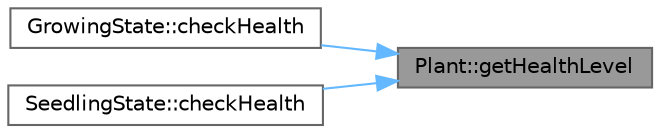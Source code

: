 digraph "Plant::getHealthLevel"
{
 // INTERACTIVE_SVG=YES
 // LATEX_PDF_SIZE
  bgcolor="transparent";
  edge [fontname=Helvetica,fontsize=10,labelfontname=Helvetica,labelfontsize=10];
  node [fontname=Helvetica,fontsize=10,shape=box,height=0.2,width=0.4];
  rankdir="RL";
  Node1 [id="Node000001",label="Plant::getHealthLevel",height=0.2,width=0.4,color="gray40", fillcolor="grey60", style="filled", fontcolor="black",tooltip=" "];
  Node1 -> Node2 [id="edge1_Node000001_Node000002",dir="back",color="steelblue1",style="solid",tooltip=" "];
  Node2 [id="Node000002",label="GrowingState::checkHealth",height=0.2,width=0.4,color="grey40", fillcolor="white", style="filled",URL="$class_growing_state.html#aae0173d8792da40dc237b12f78619920",tooltip="Check plant health and growth progress."];
  Node1 -> Node3 [id="edge2_Node000001_Node000003",dir="back",color="steelblue1",style="solid",tooltip=" "];
  Node3 [id="Node000003",label="SeedlingState::checkHealth",height=0.2,width=0.4,color="grey40", fillcolor="white", style="filled",URL="$class_seedling_state.html#a4468a2a6dde95d89b5d86cf668a57807",tooltip="Check seedling health and growth progress."];
}
